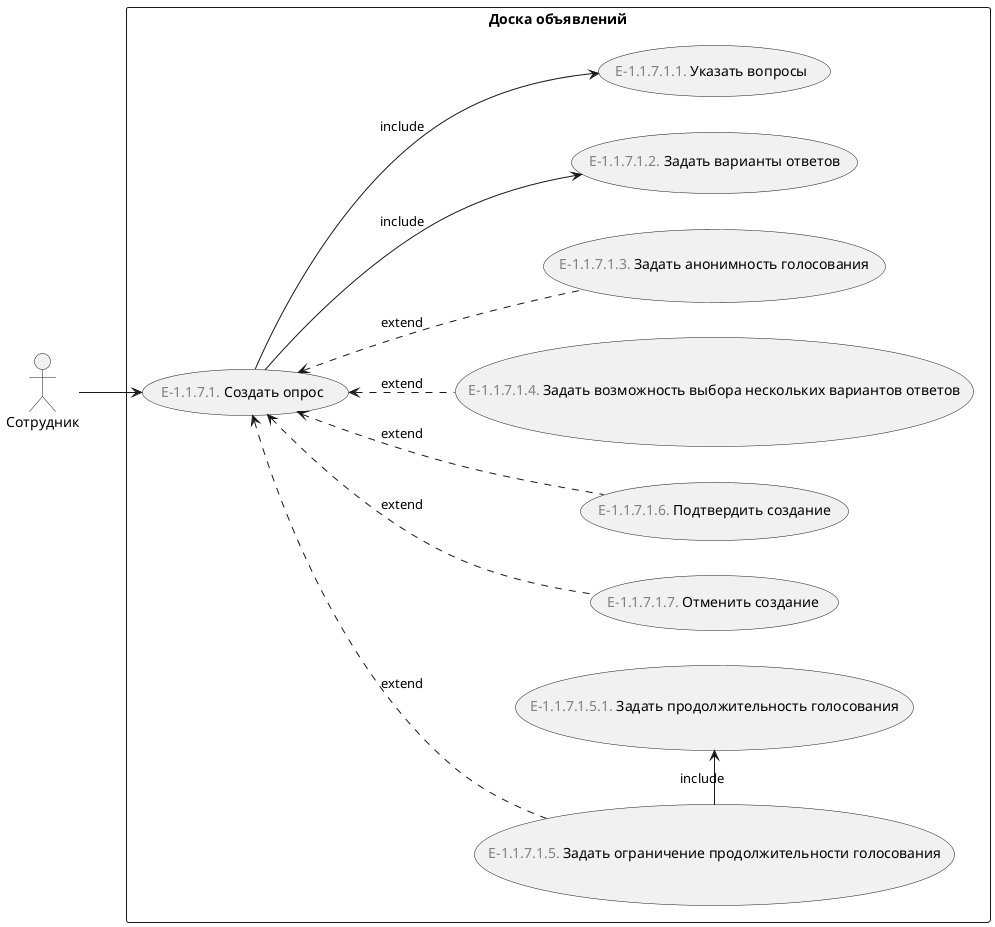 ﻿@startuml
'https://plantuml.com/use-case-diagram

left to right direction

:Сотрудник: as employee

rectangle "Доска объявлений" {
    (<font color="gray">E-1.1.7.1.</font> Создать опрос) as create_survey

    employee --> create_survey 
    
    create_survey <.. (<font color="gray">E-1.1.7.1.7.</font> Отменить создание) : extend
    create_survey <.. (<font color="gray">E-1.1.7.1.6.</font> Подтвердить создание) : extend
    
    create_survey <.. (<font color="gray">E-1.1.7.1.5.</font> Задать ограничение продолжительности голосования) : extend 
    create_survey <.. (<font color="gray">E-1.1.7.1.4.</font> Задать возможность выбора нескольких вариантов ответов) : extend
    create_survey <.. (<font color="gray">E-1.1.7.1.3.</font> Задать анонимность голосования) : extend
    create_survey --> (<font color="gray">E-1.1.7.1.2.</font> Задать варианты ответов) : include
    create_survey --> (<font color="gray">E-1.1.7.1.1.</font> Указать вопросы) : include
    
    (<font color="gray">E-1.1.7.1.5.</font> Задать ограничение продолжительности голосования) -right-> (<font color="gray">E-1.1.7.1.5.1.</font> Задать продолжительность голосования) : include
}

@enduml